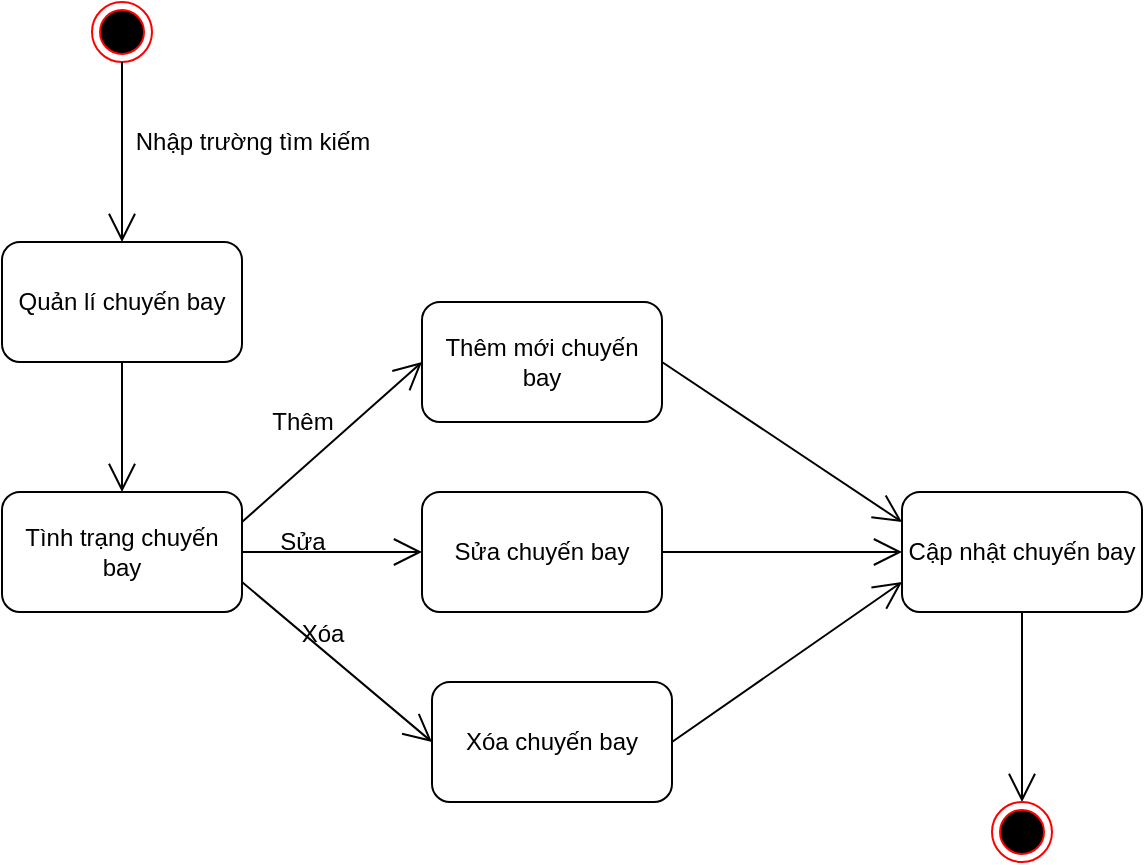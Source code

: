 <mxfile version="14.5.1" type="github">
  <diagram id="K8GAZiAwirR7gfXawRJC" name="Page-1">
    <mxGraphModel dx="824" dy="1576" grid="1" gridSize="10" guides="1" tooltips="1" connect="1" arrows="1" fold="1" page="1" pageScale="1" pageWidth="850" pageHeight="1100" math="0" shadow="0">
      <root>
        <mxCell id="0" />
        <mxCell id="1" parent="0" />
        <mxCell id="FpXiFP416W7fOGRI4TuG-1" value="" style="ellipse;html=1;shape=endState;fillColor=#000000;strokeColor=#ff0000;" parent="1" vertex="1">
          <mxGeometry x="195" y="-440" width="30" height="30" as="geometry" />
        </mxCell>
        <mxCell id="FpXiFP416W7fOGRI4TuG-14" value="" style="endArrow=open;endFill=1;endSize=12;html=1;exitX=0.5;exitY=1;exitDx=0;exitDy=0;entryX=0.5;entryY=0;entryDx=0;entryDy=0;" parent="1" source="FpXiFP416W7fOGRI4TuG-1" target="whQsyl800-C2koa6Hy_l-35" edge="1">
          <mxGeometry width="160" relative="1" as="geometry">
            <mxPoint x="330" y="140" as="sourcePoint" />
            <mxPoint x="210" y="-360" as="targetPoint" />
            <Array as="points" />
          </mxGeometry>
        </mxCell>
        <mxCell id="FpXiFP416W7fOGRI4TuG-37" value="Nhập trường tìm kiếm" style="text;html=1;align=center;verticalAlign=middle;resizable=0;points=[];autosize=1;" parent="1" vertex="1">
          <mxGeometry x="210" y="-380" width="130" height="20" as="geometry" />
        </mxCell>
        <mxCell id="whQsyl800-C2koa6Hy_l-1" value="Tình trạng chuyến bay" style="rounded=1;whiteSpace=wrap;html=1;" vertex="1" parent="1">
          <mxGeometry x="150" y="-195" width="120" height="60" as="geometry" />
        </mxCell>
        <mxCell id="whQsyl800-C2koa6Hy_l-13" value="Thêm mới chuyến bay" style="rounded=1;whiteSpace=wrap;html=1;" vertex="1" parent="1">
          <mxGeometry x="360" y="-290" width="120" height="60" as="geometry" />
        </mxCell>
        <mxCell id="whQsyl800-C2koa6Hy_l-14" value="" style="endArrow=open;endFill=1;endSize=12;html=1;exitX=1;exitY=0.25;exitDx=0;exitDy=0;entryX=0;entryY=0.5;entryDx=0;entryDy=0;" edge="1" parent="1" source="whQsyl800-C2koa6Hy_l-1" target="whQsyl800-C2koa6Hy_l-13">
          <mxGeometry width="160" relative="1" as="geometry">
            <mxPoint x="410" y="-160" as="sourcePoint" />
            <mxPoint x="570" y="-160" as="targetPoint" />
          </mxGeometry>
        </mxCell>
        <mxCell id="whQsyl800-C2koa6Hy_l-15" value="Sửa chuyến bay" style="rounded=1;whiteSpace=wrap;html=1;" vertex="1" parent="1">
          <mxGeometry x="360" y="-195" width="120" height="60" as="geometry" />
        </mxCell>
        <mxCell id="whQsyl800-C2koa6Hy_l-16" value="" style="endArrow=open;endFill=1;endSize=12;html=1;exitX=1;exitY=0.5;exitDx=0;exitDy=0;entryX=0;entryY=0.5;entryDx=0;entryDy=0;" edge="1" parent="1" source="whQsyl800-C2koa6Hy_l-1" target="whQsyl800-C2koa6Hy_l-15">
          <mxGeometry width="160" relative="1" as="geometry">
            <mxPoint x="230" y="-80" as="sourcePoint" />
            <mxPoint x="390" y="-80" as="targetPoint" />
          </mxGeometry>
        </mxCell>
        <mxCell id="whQsyl800-C2koa6Hy_l-18" value="Xóa chuyến bay" style="rounded=1;whiteSpace=wrap;html=1;" vertex="1" parent="1">
          <mxGeometry x="365" y="-100" width="120" height="60" as="geometry" />
        </mxCell>
        <mxCell id="whQsyl800-C2koa6Hy_l-19" value="" style="endArrow=open;endFill=1;endSize=12;html=1;exitX=1;exitY=0.75;exitDx=0;exitDy=0;entryX=0;entryY=0.5;entryDx=0;entryDy=0;" edge="1" parent="1" source="whQsyl800-C2koa6Hy_l-1" target="whQsyl800-C2koa6Hy_l-18">
          <mxGeometry width="160" relative="1" as="geometry">
            <mxPoint x="150" y="-70" as="sourcePoint" />
            <mxPoint x="310" y="-70" as="targetPoint" />
          </mxGeometry>
        </mxCell>
        <mxCell id="whQsyl800-C2koa6Hy_l-20" value="Cập nhật chuyến bay" style="rounded=1;whiteSpace=wrap;html=1;" vertex="1" parent="1">
          <mxGeometry x="600" y="-195" width="120" height="60" as="geometry" />
        </mxCell>
        <mxCell id="whQsyl800-C2koa6Hy_l-22" value="" style="endArrow=open;endFill=1;endSize=12;html=1;exitX=1;exitY=0.5;exitDx=0;exitDy=0;entryX=0;entryY=0.25;entryDx=0;entryDy=0;" edge="1" parent="1" source="whQsyl800-C2koa6Hy_l-13" target="whQsyl800-C2koa6Hy_l-20">
          <mxGeometry width="160" relative="1" as="geometry">
            <mxPoint x="530" y="-270" as="sourcePoint" />
            <mxPoint x="690" y="-270" as="targetPoint" />
          </mxGeometry>
        </mxCell>
        <mxCell id="whQsyl800-C2koa6Hy_l-23" value="" style="endArrow=open;endFill=1;endSize=12;html=1;exitX=1;exitY=0.5;exitDx=0;exitDy=0;entryX=0;entryY=0.5;entryDx=0;entryDy=0;" edge="1" parent="1" source="whQsyl800-C2koa6Hy_l-15" target="whQsyl800-C2koa6Hy_l-20">
          <mxGeometry width="160" relative="1" as="geometry">
            <mxPoint x="580" y="-60" as="sourcePoint" />
            <mxPoint x="740" y="-60" as="targetPoint" />
          </mxGeometry>
        </mxCell>
        <mxCell id="whQsyl800-C2koa6Hy_l-24" value="" style="endArrow=open;endFill=1;endSize=12;html=1;exitX=1;exitY=0.5;exitDx=0;exitDy=0;entryX=0;entryY=0.75;entryDx=0;entryDy=0;" edge="1" parent="1" source="whQsyl800-C2koa6Hy_l-18" target="whQsyl800-C2koa6Hy_l-20">
          <mxGeometry width="160" relative="1" as="geometry">
            <mxPoint x="620" y="-90" as="sourcePoint" />
            <mxPoint x="780" y="-90" as="targetPoint" />
          </mxGeometry>
        </mxCell>
        <mxCell id="whQsyl800-C2koa6Hy_l-25" value="" style="endArrow=open;endFill=1;endSize=12;html=1;exitX=0.5;exitY=1;exitDx=0;exitDy=0;entryX=0.5;entryY=0;entryDx=0;entryDy=0;" edge="1" parent="1" source="whQsyl800-C2koa6Hy_l-20">
          <mxGeometry width="160" relative="1" as="geometry">
            <mxPoint x="720" y="-170" as="sourcePoint" />
            <mxPoint x="660" y="-40" as="targetPoint" />
          </mxGeometry>
        </mxCell>
        <mxCell id="whQsyl800-C2koa6Hy_l-27" value="Thêm" style="text;html=1;align=center;verticalAlign=middle;resizable=0;points=[];autosize=1;" vertex="1" parent="1">
          <mxGeometry x="275" y="-240" width="50" height="20" as="geometry" />
        </mxCell>
        <mxCell id="whQsyl800-C2koa6Hy_l-28" value="Sửa" style="text;html=1;align=center;verticalAlign=middle;resizable=0;points=[];autosize=1;" vertex="1" parent="1">
          <mxGeometry x="280" y="-180" width="40" height="20" as="geometry" />
        </mxCell>
        <mxCell id="whQsyl800-C2koa6Hy_l-29" value="Xóa&lt;br&gt;&lt;br&gt;&lt;br&gt;" style="text;html=1;align=center;verticalAlign=middle;resizable=0;points=[];autosize=1;" vertex="1" parent="1">
          <mxGeometry x="290" y="-135" width="40" height="50" as="geometry" />
        </mxCell>
        <mxCell id="whQsyl800-C2koa6Hy_l-31" value="" style="ellipse;html=1;shape=endState;fillColor=#000000;strokeColor=#ff0000;" vertex="1" parent="1">
          <mxGeometry x="645" y="-40" width="30" height="30" as="geometry" />
        </mxCell>
        <mxCell id="whQsyl800-C2koa6Hy_l-35" value="Quản lí chuyến bay" style="rounded=1;whiteSpace=wrap;html=1;" vertex="1" parent="1">
          <mxGeometry x="150" y="-320" width="120" height="60" as="geometry" />
        </mxCell>
        <mxCell id="whQsyl800-C2koa6Hy_l-36" value="" style="endArrow=open;endFill=1;endSize=12;html=1;exitX=0.5;exitY=1;exitDx=0;exitDy=0;entryX=0.5;entryY=0;entryDx=0;entryDy=0;" edge="1" parent="1" source="whQsyl800-C2koa6Hy_l-35" target="whQsyl800-C2koa6Hy_l-1">
          <mxGeometry width="160" relative="1" as="geometry">
            <mxPoint x="410" y="-350" as="sourcePoint" />
            <mxPoint x="570" y="-350" as="targetPoint" />
          </mxGeometry>
        </mxCell>
      </root>
    </mxGraphModel>
  </diagram>
</mxfile>

